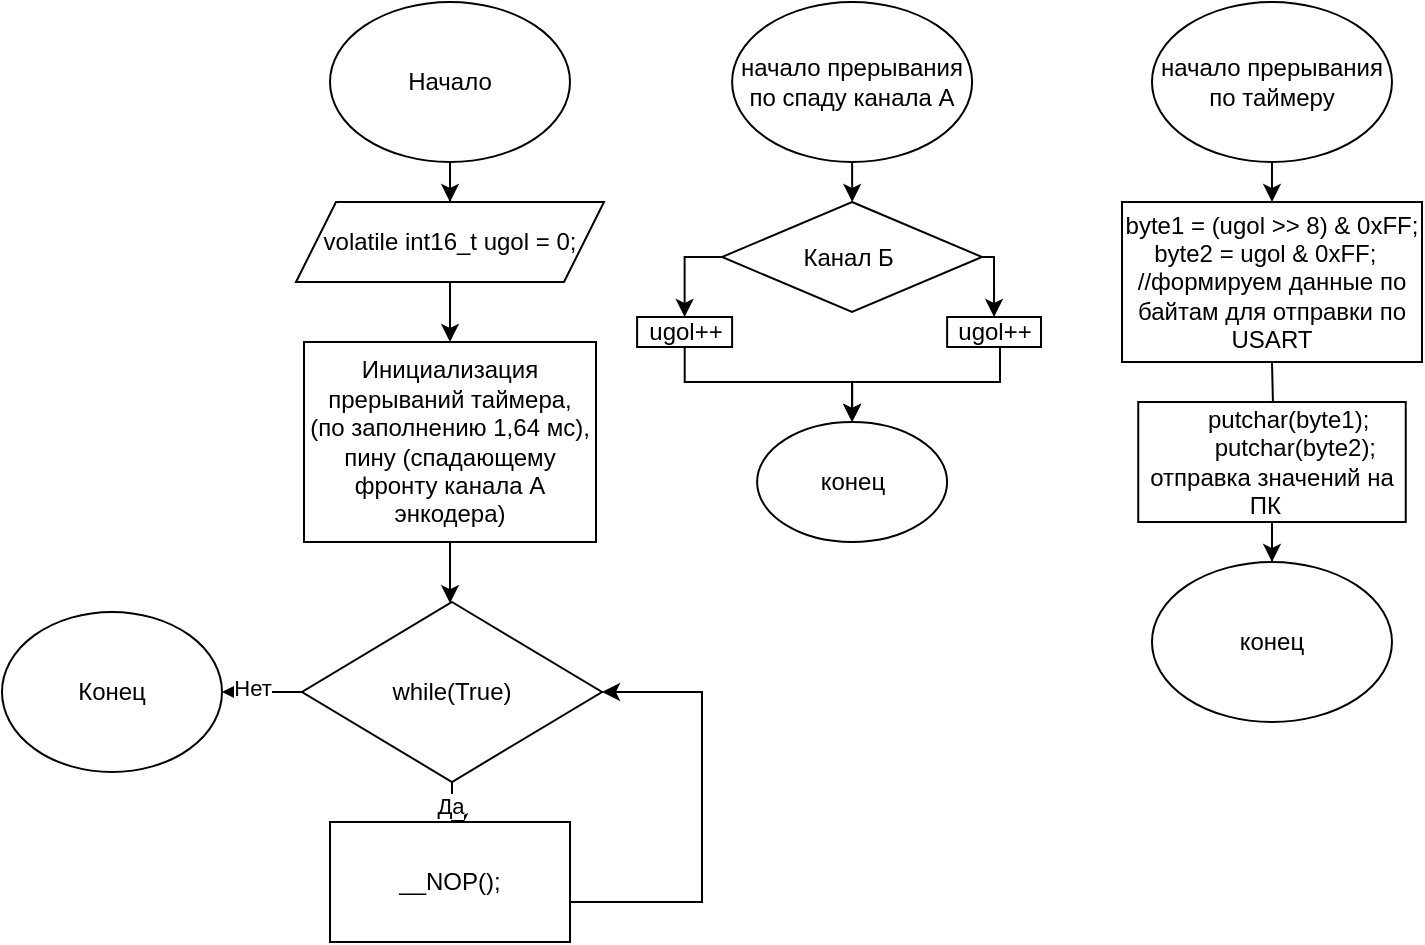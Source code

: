 <mxfile version="26.2.10">
  <diagram name="Страница — 1" id="oFeI4IzwDTeMwtEr_Rw7">
    <mxGraphModel dx="720" dy="372" grid="1" gridSize="10" guides="1" tooltips="1" connect="1" arrows="1" fold="1" page="1" pageScale="1" pageWidth="827" pageHeight="1169" math="0" shadow="0">
      <root>
        <mxCell id="0" />
        <mxCell id="1" parent="0" />
        <mxCell id="7b2K1Y0jvREfLudPawNW-4" value="" style="edgeStyle=orthogonalEdgeStyle;rounded=0;orthogonalLoop=1;jettySize=auto;html=1;" edge="1" parent="1" source="7b2K1Y0jvREfLudPawNW-2" target="7b2K1Y0jvREfLudPawNW-3">
          <mxGeometry relative="1" as="geometry" />
        </mxCell>
        <mxCell id="7b2K1Y0jvREfLudPawNW-2" value="Начало" style="ellipse;whiteSpace=wrap;html=1;" vertex="1" parent="1">
          <mxGeometry x="184" y="20" width="120" height="80" as="geometry" />
        </mxCell>
        <mxCell id="7b2K1Y0jvREfLudPawNW-6" value="" style="edgeStyle=orthogonalEdgeStyle;rounded=0;orthogonalLoop=1;jettySize=auto;html=1;" edge="1" parent="1" source="7b2K1Y0jvREfLudPawNW-3" target="7b2K1Y0jvREfLudPawNW-5">
          <mxGeometry relative="1" as="geometry" />
        </mxCell>
        <mxCell id="7b2K1Y0jvREfLudPawNW-3" value="volatile int16_t ugol = 0;" style="shape=parallelogram;perimeter=parallelogramPerimeter;whiteSpace=wrap;html=1;fixedSize=1;" vertex="1" parent="1">
          <mxGeometry x="167" y="120" width="154" height="40" as="geometry" />
        </mxCell>
        <mxCell id="7b2K1Y0jvREfLudPawNW-8" value="" style="edgeStyle=orthogonalEdgeStyle;rounded=0;orthogonalLoop=1;jettySize=auto;html=1;" edge="1" parent="1" source="7b2K1Y0jvREfLudPawNW-5" target="7b2K1Y0jvREfLudPawNW-7">
          <mxGeometry relative="1" as="geometry">
            <Array as="points">
              <mxPoint x="244" y="330" />
              <mxPoint x="244" y="330" />
            </Array>
          </mxGeometry>
        </mxCell>
        <mxCell id="7b2K1Y0jvREfLudPawNW-5" value="Инициализация&lt;br&gt;&lt;div&gt;&lt;span style=&quot;background-color: transparent; color: light-dark(rgb(0, 0, 0), rgb(255, 255, 255));&quot;&gt;прерываний&lt;/span&gt;&amp;nbsp;таймера,&lt;br&gt;(по заполнению 1,64 мс),&lt;/div&gt;&lt;div&gt;пину (спадающему фронту канала А энкодера)&lt;/div&gt;" style="rounded=0;whiteSpace=wrap;html=1;" vertex="1" parent="1">
          <mxGeometry x="171" y="190" width="146" height="100" as="geometry" />
        </mxCell>
        <mxCell id="7b2K1Y0jvREfLudPawNW-18" value="" style="edgeStyle=orthogonalEdgeStyle;rounded=0;orthogonalLoop=1;jettySize=auto;html=1;" edge="1" parent="1" source="7b2K1Y0jvREfLudPawNW-7" target="7b2K1Y0jvREfLudPawNW-17">
          <mxGeometry relative="1" as="geometry" />
        </mxCell>
        <mxCell id="7b2K1Y0jvREfLudPawNW-22" value="Да" style="edgeLabel;html=1;align=center;verticalAlign=middle;resizable=0;points=[];" vertex="1" connectable="0" parent="7b2K1Y0jvREfLudPawNW-18">
          <mxGeometry x="0.123" y="-1" relative="1" as="geometry">
            <mxPoint as="offset" />
          </mxGeometry>
        </mxCell>
        <mxCell id="7b2K1Y0jvREfLudPawNW-25" value="" style="edgeStyle=orthogonalEdgeStyle;rounded=0;orthogonalLoop=1;jettySize=auto;html=1;" edge="1" parent="1" source="7b2K1Y0jvREfLudPawNW-7" target="7b2K1Y0jvREfLudPawNW-23">
          <mxGeometry relative="1" as="geometry" />
        </mxCell>
        <mxCell id="7b2K1Y0jvREfLudPawNW-26" value="Нет" style="edgeLabel;html=1;align=center;verticalAlign=middle;resizable=0;points=[];" vertex="1" connectable="0" parent="7b2K1Y0jvREfLudPawNW-25">
          <mxGeometry x="0.285" y="-2" relative="1" as="geometry">
            <mxPoint as="offset" />
          </mxGeometry>
        </mxCell>
        <mxCell id="7b2K1Y0jvREfLudPawNW-7" value="while(True)" style="rhombus;whiteSpace=wrap;html=1;" vertex="1" parent="1">
          <mxGeometry x="170" y="320" width="150" height="90" as="geometry" />
        </mxCell>
        <mxCell id="7b2K1Y0jvREfLudPawNW-20" style="edgeStyle=orthogonalEdgeStyle;rounded=0;orthogonalLoop=1;jettySize=auto;html=1;entryX=1;entryY=0.5;entryDx=0;entryDy=0;" edge="1" parent="1" source="7b2K1Y0jvREfLudPawNW-17" target="7b2K1Y0jvREfLudPawNW-7">
          <mxGeometry relative="1" as="geometry">
            <Array as="points">
              <mxPoint x="370" y="470" />
              <mxPoint x="370" y="365" />
            </Array>
          </mxGeometry>
        </mxCell>
        <mxCell id="7b2K1Y0jvREfLudPawNW-17" value="__NOP();" style="whiteSpace=wrap;html=1;" vertex="1" parent="1">
          <mxGeometry x="184" y="430" width="120" height="60" as="geometry" />
        </mxCell>
        <mxCell id="7b2K1Y0jvREfLudPawNW-23" value="Конец" style="ellipse;whiteSpace=wrap;html=1;" vertex="1" parent="1">
          <mxGeometry x="20" y="325" width="110" height="80" as="geometry" />
        </mxCell>
        <mxCell id="7b2K1Y0jvREfLudPawNW-29" value="" style="edgeStyle=orthogonalEdgeStyle;rounded=0;orthogonalLoop=1;jettySize=auto;html=1;" edge="1" parent="1" source="7b2K1Y0jvREfLudPawNW-27">
          <mxGeometry relative="1" as="geometry">
            <mxPoint x="654.99" y="120" as="targetPoint" />
          </mxGeometry>
        </mxCell>
        <mxCell id="7b2K1Y0jvREfLudPawNW-27" value="начало прерывания по таймеру" style="ellipse;whiteSpace=wrap;html=1;" vertex="1" parent="1">
          <mxGeometry x="594.99" y="20" width="120" height="80" as="geometry" />
        </mxCell>
        <mxCell id="7b2K1Y0jvREfLudPawNW-32" value="" style="edgeStyle=orthogonalEdgeStyle;rounded=0;orthogonalLoop=1;jettySize=auto;html=1;" edge="1" parent="1" target="7b2K1Y0jvREfLudPawNW-31">
          <mxGeometry relative="1" as="geometry">
            <mxPoint x="654.99" y="200" as="sourcePoint" />
          </mxGeometry>
        </mxCell>
        <mxCell id="7b2K1Y0jvREfLudPawNW-30" value="byte1 = (ugol &amp;gt;&amp;gt; 8) &amp;amp; 0xFF;&lt;br&gt;byte2 = ugol &amp;amp; 0xFF;&amp;nbsp;&amp;nbsp;&lt;br&gt;//формируем данные по байтам для отправки по USART" style="rounded=0;whiteSpace=wrap;html=1;" vertex="1" parent="1">
          <mxGeometry x="580" y="120" width="150" height="80" as="geometry" />
        </mxCell>
        <mxCell id="7b2K1Y0jvREfLudPawNW-34" value="" style="edgeStyle=orthogonalEdgeStyle;rounded=0;orthogonalLoop=1;jettySize=auto;html=1;" edge="1" parent="1" source="7b2K1Y0jvREfLudPawNW-31" target="7b2K1Y0jvREfLudPawNW-33">
          <mxGeometry relative="1" as="geometry" />
        </mxCell>
        <mxCell id="7b2K1Y0jvREfLudPawNW-31" value="&lt;div&gt;&amp;nbsp; &amp;nbsp; &amp;nbsp; &amp;nbsp; putchar(byte1);&amp;nbsp; &amp;nbsp;&lt;/div&gt;&lt;div&gt;&amp;nbsp; &amp;nbsp; &amp;nbsp; &amp;nbsp; putchar(byte2);&amp;nbsp; &lt;br&gt;отправка значений на ПК&amp;nbsp;&amp;nbsp;&lt;/div&gt;" style="whiteSpace=wrap;html=1;rounded=0;" vertex="1" parent="1">
          <mxGeometry x="588.12" y="220" width="133.75" height="60" as="geometry" />
        </mxCell>
        <mxCell id="7b2K1Y0jvREfLudPawNW-33" value="конец" style="ellipse;whiteSpace=wrap;html=1;" vertex="1" parent="1">
          <mxGeometry x="594.99" y="300" width="120" height="80" as="geometry" />
        </mxCell>
        <mxCell id="7b2K1Y0jvREfLudPawNW-42" value="" style="edgeStyle=orthogonalEdgeStyle;rounded=0;orthogonalLoop=1;jettySize=auto;html=1;" edge="1" parent="1" source="7b2K1Y0jvREfLudPawNW-43">
          <mxGeometry relative="1" as="geometry">
            <mxPoint x="445.06" y="120" as="targetPoint" />
          </mxGeometry>
        </mxCell>
        <mxCell id="7b2K1Y0jvREfLudPawNW-43" value="начало прерывания по спаду канала А" style="ellipse;whiteSpace=wrap;html=1;" vertex="1" parent="1">
          <mxGeometry x="385.06" y="20" width="120" height="80" as="geometry" />
        </mxCell>
        <mxCell id="7b2K1Y0jvREfLudPawNW-46" value="" style="edgeStyle=orthogonalEdgeStyle;rounded=0;orthogonalLoop=1;jettySize=auto;html=1;" edge="1" parent="1" source="7b2K1Y0jvREfLudPawNW-47" target="7b2K1Y0jvREfLudPawNW-48">
          <mxGeometry relative="1" as="geometry">
            <Array as="points">
              <mxPoint x="362" y="210" />
              <mxPoint x="445" y="210" />
            </Array>
          </mxGeometry>
        </mxCell>
        <mxCell id="7b2K1Y0jvREfLudPawNW-47" value="ugol++" style="whiteSpace=wrap;html=1;rounded=0;" vertex="1" parent="1">
          <mxGeometry x="337.56" y="177.5" width="47.5" height="15" as="geometry" />
        </mxCell>
        <mxCell id="7b2K1Y0jvREfLudPawNW-48" value="конец" style="ellipse;whiteSpace=wrap;html=1;" vertex="1" parent="1">
          <mxGeometry x="397.55" y="230" width="95.01" height="60" as="geometry" />
        </mxCell>
        <mxCell id="7b2K1Y0jvREfLudPawNW-56" style="edgeStyle=orthogonalEdgeStyle;rounded=0;orthogonalLoop=1;jettySize=auto;html=1;entryX=0.5;entryY=0;entryDx=0;entryDy=0;" edge="1" parent="1" source="7b2K1Y0jvREfLudPawNW-49" target="7b2K1Y0jvREfLudPawNW-47">
          <mxGeometry relative="1" as="geometry">
            <Array as="points">
              <mxPoint x="361" y="148" />
            </Array>
          </mxGeometry>
        </mxCell>
        <mxCell id="7b2K1Y0jvREfLudPawNW-58" style="edgeStyle=orthogonalEdgeStyle;rounded=0;orthogonalLoop=1;jettySize=auto;html=1;entryX=0.5;entryY=0;entryDx=0;entryDy=0;" edge="1" parent="1" source="7b2K1Y0jvREfLudPawNW-49" target="7b2K1Y0jvREfLudPawNW-55">
          <mxGeometry relative="1" as="geometry">
            <Array as="points">
              <mxPoint x="516" y="148" />
            </Array>
          </mxGeometry>
        </mxCell>
        <mxCell id="7b2K1Y0jvREfLudPawNW-49" value="Канал Б&amp;nbsp;" style="rhombus;whiteSpace=wrap;html=1;" vertex="1" parent="1">
          <mxGeometry x="380" y="120" width="130.01" height="55" as="geometry" />
        </mxCell>
        <mxCell id="7b2K1Y0jvREfLudPawNW-59" style="edgeStyle=orthogonalEdgeStyle;rounded=0;orthogonalLoop=1;jettySize=auto;html=1;entryX=0.5;entryY=0;entryDx=0;entryDy=0;" edge="1" parent="1" source="7b2K1Y0jvREfLudPawNW-55" target="7b2K1Y0jvREfLudPawNW-48">
          <mxGeometry relative="1" as="geometry">
            <Array as="points">
              <mxPoint x="519" y="210" />
              <mxPoint x="445" y="210" />
            </Array>
          </mxGeometry>
        </mxCell>
        <mxCell id="7b2K1Y0jvREfLudPawNW-55" value="ugol++" style="whiteSpace=wrap;html=1;rounded=0;" vertex="1" parent="1">
          <mxGeometry x="492.56" y="177.5" width="46.95" height="15" as="geometry" />
        </mxCell>
      </root>
    </mxGraphModel>
  </diagram>
</mxfile>
